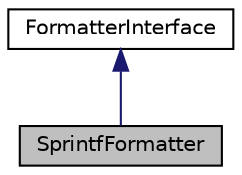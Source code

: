 digraph "SprintfFormatter"
{
  edge [fontname="Helvetica",fontsize="10",labelfontname="Helvetica",labelfontsize="10"];
  node [fontname="Helvetica",fontsize="10",shape=record];
  Node1 [label="SprintfFormatter",height=0.2,width=0.4,color="black", fillcolor="grey75", style="filled", fontcolor="black"];
  Node2 -> Node1 [dir="back",color="midnightblue",fontsize="10",style="solid",fontname="Helvetica"];
  Node2 [label="FormatterInterface",height=0.2,width=0.4,color="black", fillcolor="white", style="filled",URL="$interface_aura_1_1_intl_1_1_formatter_interface.html"];
}
